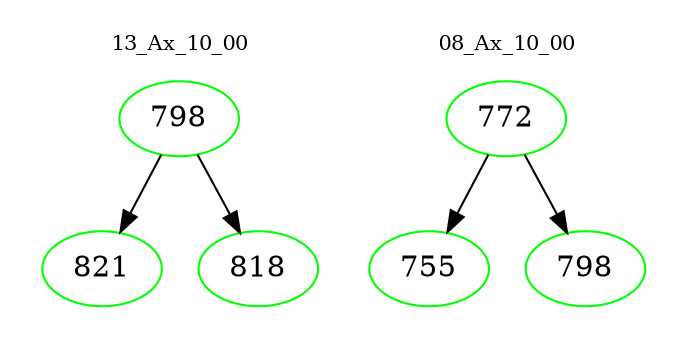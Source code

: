 digraph{
subgraph cluster_0 {
color = white
label = "13_Ax_10_00";
fontsize=10;
T0_798 [label="798", color="green"]
T0_798 -> T0_821 [color="black"]
T0_821 [label="821", color="green"]
T0_798 -> T0_818 [color="black"]
T0_818 [label="818", color="green"]
}
subgraph cluster_1 {
color = white
label = "08_Ax_10_00";
fontsize=10;
T1_772 [label="772", color="green"]
T1_772 -> T1_755 [color="black"]
T1_755 [label="755", color="green"]
T1_772 -> T1_798 [color="black"]
T1_798 [label="798", color="green"]
}
}
